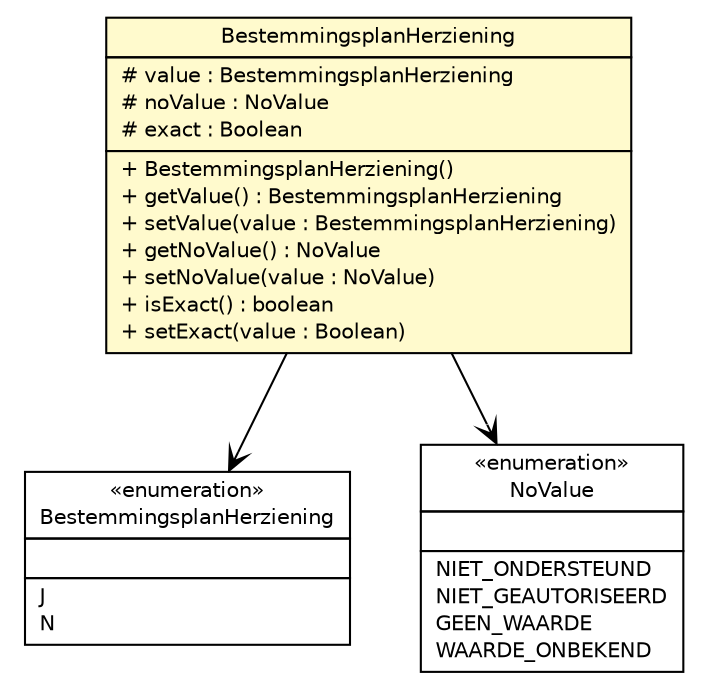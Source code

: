 #!/usr/local/bin/dot
#
# Class diagram 
# Generated by UMLGraph version R5_6-24-gf6e263 (http://www.umlgraph.org/)
#

digraph G {
	edge [fontname="Helvetica",fontsize=10,labelfontname="Helvetica",labelfontsize=10];
	node [fontname="Helvetica",fontsize=10,shape=plaintext];
	nodesep=0.25;
	ranksep=0.5;
	// nl.egem.stuf.sector.bg._0204.BSGFund.BestemmingsplanHerziening
	c44646 [label=<<table title="nl.egem.stuf.sector.bg._0204.BSGFund.BestemmingsplanHerziening" border="0" cellborder="1" cellspacing="0" cellpadding="2" port="p" bgcolor="lemonChiffon" href="./BSGFund.BestemmingsplanHerziening.html">
		<tr><td><table border="0" cellspacing="0" cellpadding="1">
<tr><td align="center" balign="center"> BestemmingsplanHerziening </td></tr>
		</table></td></tr>
		<tr><td><table border="0" cellspacing="0" cellpadding="1">
<tr><td align="left" balign="left"> # value : BestemmingsplanHerziening </td></tr>
<tr><td align="left" balign="left"> # noValue : NoValue </td></tr>
<tr><td align="left" balign="left"> # exact : Boolean </td></tr>
		</table></td></tr>
		<tr><td><table border="0" cellspacing="0" cellpadding="1">
<tr><td align="left" balign="left"> + BestemmingsplanHerziening() </td></tr>
<tr><td align="left" balign="left"> + getValue() : BestemmingsplanHerziening </td></tr>
<tr><td align="left" balign="left"> + setValue(value : BestemmingsplanHerziening) </td></tr>
<tr><td align="left" balign="left"> + getNoValue() : NoValue </td></tr>
<tr><td align="left" balign="left"> + setNoValue(value : NoValue) </td></tr>
<tr><td align="left" balign="left"> + isExact() : boolean </td></tr>
<tr><td align="left" balign="left"> + setExact(value : Boolean) </td></tr>
		</table></td></tr>
		</table>>, URL="./BSGFund.BestemmingsplanHerziening.html", fontname="Helvetica", fontcolor="black", fontsize=10.0];
	// nl.egem.stuf.sector.bg._0204.BestemmingsplanHerziening
	c45017 [label=<<table title="nl.egem.stuf.sector.bg._0204.BestemmingsplanHerziening" border="0" cellborder="1" cellspacing="0" cellpadding="2" port="p" href="./BestemmingsplanHerziening.html">
		<tr><td><table border="0" cellspacing="0" cellpadding="1">
<tr><td align="center" balign="center"> &#171;enumeration&#187; </td></tr>
<tr><td align="center" balign="center"> BestemmingsplanHerziening </td></tr>
		</table></td></tr>
		<tr><td><table border="0" cellspacing="0" cellpadding="1">
<tr><td align="left" balign="left">  </td></tr>
		</table></td></tr>
		<tr><td><table border="0" cellspacing="0" cellpadding="1">
<tr><td align="left" balign="left"> J </td></tr>
<tr><td align="left" balign="left"> N </td></tr>
		</table></td></tr>
		</table>>, URL="./BestemmingsplanHerziening.html", fontname="Helvetica", fontcolor="black", fontsize=10.0];
	// nl.egem.stuf.stuf0204.NoValue
	c45020 [label=<<table title="nl.egem.stuf.stuf0204.NoValue" border="0" cellborder="1" cellspacing="0" cellpadding="2" port="p" href="../../../stuf0204/NoValue.html">
		<tr><td><table border="0" cellspacing="0" cellpadding="1">
<tr><td align="center" balign="center"> &#171;enumeration&#187; </td></tr>
<tr><td align="center" balign="center"> NoValue </td></tr>
		</table></td></tr>
		<tr><td><table border="0" cellspacing="0" cellpadding="1">
<tr><td align="left" balign="left">  </td></tr>
		</table></td></tr>
		<tr><td><table border="0" cellspacing="0" cellpadding="1">
<tr><td align="left" balign="left"> NIET_ONDERSTEUND </td></tr>
<tr><td align="left" balign="left"> NIET_GEAUTORISEERD </td></tr>
<tr><td align="left" balign="left"> GEEN_WAARDE </td></tr>
<tr><td align="left" balign="left"> WAARDE_ONBEKEND </td></tr>
		</table></td></tr>
		</table>>, URL="../../../stuf0204/NoValue.html", fontname="Helvetica", fontcolor="black", fontsize=10.0];
	// nl.egem.stuf.sector.bg._0204.BSGFund.BestemmingsplanHerziening NAVASSOC nl.egem.stuf.sector.bg._0204.BestemmingsplanHerziening
	c44646:p -> c45017:p [taillabel="", label="", headlabel="", fontname="Helvetica", fontcolor="black", fontsize=10.0, color="black", arrowhead=open];
	// nl.egem.stuf.sector.bg._0204.BSGFund.BestemmingsplanHerziening NAVASSOC nl.egem.stuf.stuf0204.NoValue
	c44646:p -> c45020:p [taillabel="", label="", headlabel="", fontname="Helvetica", fontcolor="black", fontsize=10.0, color="black", arrowhead=open];
}

